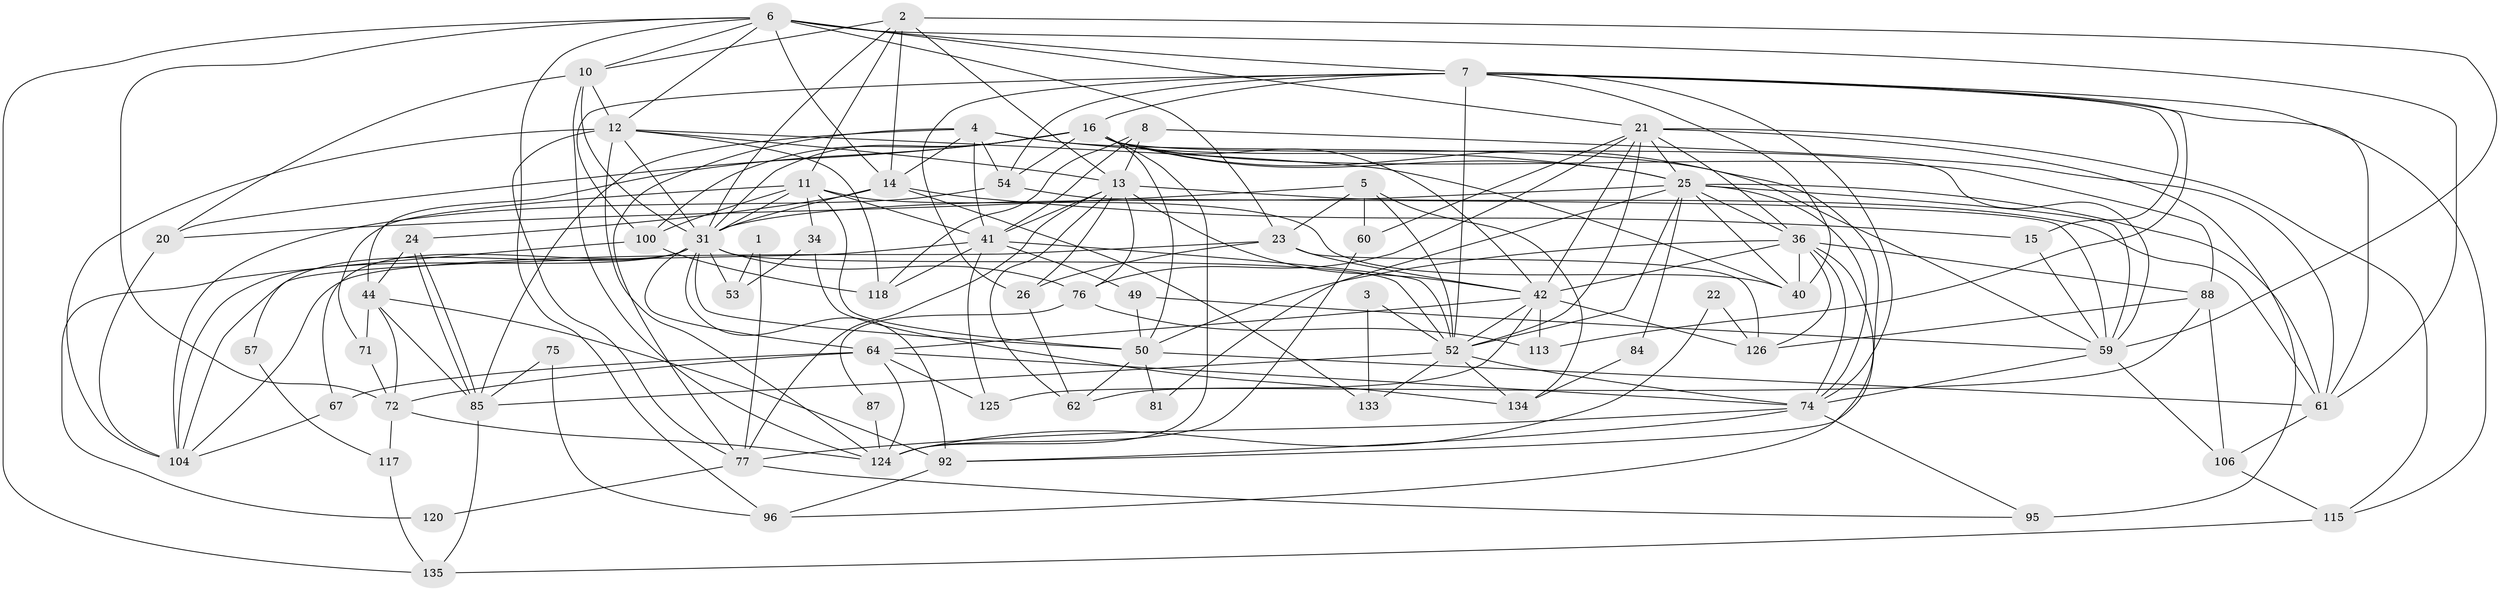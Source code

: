 // original degree distribution, {2: 0.1223021582733813, 5: 0.20863309352517986, 3: 0.2949640287769784, 4: 0.2446043165467626, 6: 0.07913669064748201, 7: 0.03597122302158273, 8: 0.007194244604316547, 9: 0.007194244604316547}
// Generated by graph-tools (version 1.1) at 2025/14/03/09/25 04:14:56]
// undirected, 69 vertices, 195 edges
graph export_dot {
graph [start="1"]
  node [color=gray90,style=filled];
  1;
  2 [super="+28"];
  3;
  4 [super="+32+30"];
  5 [super="+98"];
  6 [super="+45+9+121"];
  7 [super="+18+17+69"];
  8 [super="+136"];
  10 [super="+56"];
  11 [super="+66"];
  12 [super="+48"];
  13 [super="+65+93+35"];
  14 [super="+19"];
  15;
  16 [super="+82+27"];
  20 [super="+78"];
  21 [super="+38+70"];
  22;
  23 [super="+101"];
  24 [super="+47"];
  25 [super="+80+46"];
  26 [super="+29"];
  31 [super="+99+37+110"];
  34;
  36 [super="+39+83+107"];
  40;
  41 [super="+43+122+105"];
  42 [super="+68"];
  44 [super="+51+127"];
  49 [super="+137"];
  50 [super="+116"];
  52 [super="+114+63"];
  53;
  54;
  57;
  59 [super="+79+109"];
  60;
  61 [super="+73"];
  62;
  64 [super="+86"];
  67;
  71;
  72 [super="+131"];
  74 [super="+139+138"];
  75;
  76 [super="+130"];
  77 [super="+103"];
  81;
  84;
  85 [super="+89"];
  87;
  88;
  92 [super="+111"];
  95;
  96;
  100;
  104 [super="+123"];
  106;
  113;
  115;
  117;
  118;
  120;
  124 [super="+128"];
  125;
  126;
  133;
  134;
  135;
  1 -- 53;
  1 -- 77;
  2 -- 11;
  2 -- 14;
  2 -- 13 [weight=2];
  2 -- 31;
  2 -- 10;
  2 -- 59;
  3 -- 133;
  3 -- 52;
  4 -- 85;
  4 -- 54;
  4 -- 59;
  4 -- 25;
  4 -- 41;
  4 -- 77;
  4 -- 14;
  5 -- 134;
  5 -- 52;
  5 -- 60;
  5 -- 23;
  5 -- 20;
  6 -- 135;
  6 -- 72 [weight=2];
  6 -- 96;
  6 -- 10;
  6 -- 61;
  6 -- 23;
  6 -- 7;
  6 -- 21;
  6 -- 12;
  6 -- 14 [weight=2];
  7 -- 40;
  7 -- 113;
  7 -- 54;
  7 -- 100;
  7 -- 74;
  7 -- 15;
  7 -- 115;
  7 -- 26 [weight=2];
  7 -- 61;
  7 -- 16;
  7 -- 52;
  8 -- 61;
  8 -- 41 [weight=2];
  8 -- 118;
  8 -- 13;
  10 -- 12;
  10 -- 31;
  10 -- 124;
  10 -- 20;
  11 -- 71;
  11 -- 34;
  11 -- 50;
  11 -- 100;
  11 -- 40;
  11 -- 41;
  11 -- 31;
  12 -- 40;
  12 -- 104;
  12 -- 77;
  12 -- 118;
  12 -- 124;
  12 -- 13;
  12 -- 31;
  13 -- 42;
  13 -- 41;
  13 -- 76;
  13 -- 77;
  13 -- 26;
  13 -- 61;
  13 -- 62;
  14 -- 133;
  14 -- 24;
  14 -- 15;
  14 -- 31;
  15 -- 59;
  16 -- 88 [weight=2];
  16 -- 59;
  16 -- 42;
  16 -- 44 [weight=2];
  16 -- 20;
  16 -- 25;
  16 -- 124;
  16 -- 92;
  16 -- 31 [weight=2];
  16 -- 50;
  16 -- 100;
  16 -- 54;
  20 -- 104;
  21 -- 95;
  21 -- 52;
  21 -- 115;
  21 -- 25;
  21 -- 42;
  21 -- 60;
  21 -- 76;
  21 -- 36;
  22 -- 126;
  22 -- 124;
  23 -- 26;
  23 -- 126;
  23 -- 42;
  23 -- 104;
  24 -- 85;
  24 -- 85;
  24 -- 44;
  25 -- 84;
  25 -- 40;
  25 -- 81;
  25 -- 36;
  25 -- 61;
  25 -- 74;
  25 -- 52;
  25 -- 31;
  25 -- 59;
  26 -- 62;
  31 -- 67;
  31 -- 92;
  31 -- 76;
  31 -- 64;
  31 -- 50;
  31 -- 53;
  31 -- 104;
  31 -- 57;
  31 -- 52;
  34 -- 134;
  34 -- 53;
  36 -- 88;
  36 -- 96;
  36 -- 126;
  36 -- 40;
  36 -- 74;
  36 -- 42;
  36 -- 50;
  41 -- 49;
  41 -- 118;
  41 -- 125;
  41 -- 104;
  41 -- 52;
  42 -- 113;
  42 -- 126;
  42 -- 62;
  42 -- 64;
  42 -- 52;
  44 -- 71;
  44 -- 72;
  44 -- 92;
  44 -- 85;
  49 -- 59;
  49 -- 50;
  50 -- 61;
  50 -- 81;
  50 -- 62;
  52 -- 133;
  52 -- 74;
  52 -- 134;
  52 -- 85;
  54 -- 59;
  54 -- 104;
  57 -- 117;
  59 -- 106;
  59 -- 74;
  60 -- 124;
  61 -- 106;
  64 -- 67;
  64 -- 125;
  64 -- 74 [weight=2];
  64 -- 124;
  64 -- 72;
  67 -- 104;
  71 -- 72;
  72 -- 117;
  72 -- 124;
  74 -- 95;
  74 -- 77;
  74 -- 92;
  75 -- 96;
  75 -- 85;
  76 -- 113;
  76 -- 87;
  77 -- 95;
  77 -- 120;
  84 -- 134;
  85 -- 135;
  87 -- 124;
  88 -- 106;
  88 -- 126;
  88 -- 125;
  92 -- 96;
  100 -- 118;
  100 -- 120;
  106 -- 115;
  115 -- 135;
  117 -- 135;
}
